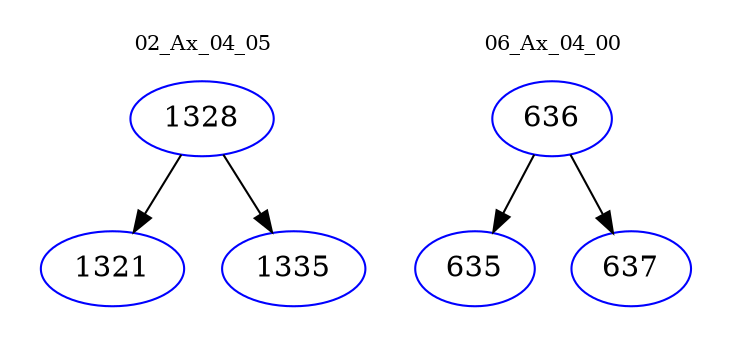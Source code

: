 digraph{
subgraph cluster_0 {
color = white
label = "02_Ax_04_05";
fontsize=10;
T0_1328 [label="1328", color="blue"]
T0_1328 -> T0_1321 [color="black"]
T0_1321 [label="1321", color="blue"]
T0_1328 -> T0_1335 [color="black"]
T0_1335 [label="1335", color="blue"]
}
subgraph cluster_1 {
color = white
label = "06_Ax_04_00";
fontsize=10;
T1_636 [label="636", color="blue"]
T1_636 -> T1_635 [color="black"]
T1_635 [label="635", color="blue"]
T1_636 -> T1_637 [color="black"]
T1_637 [label="637", color="blue"]
}
}

